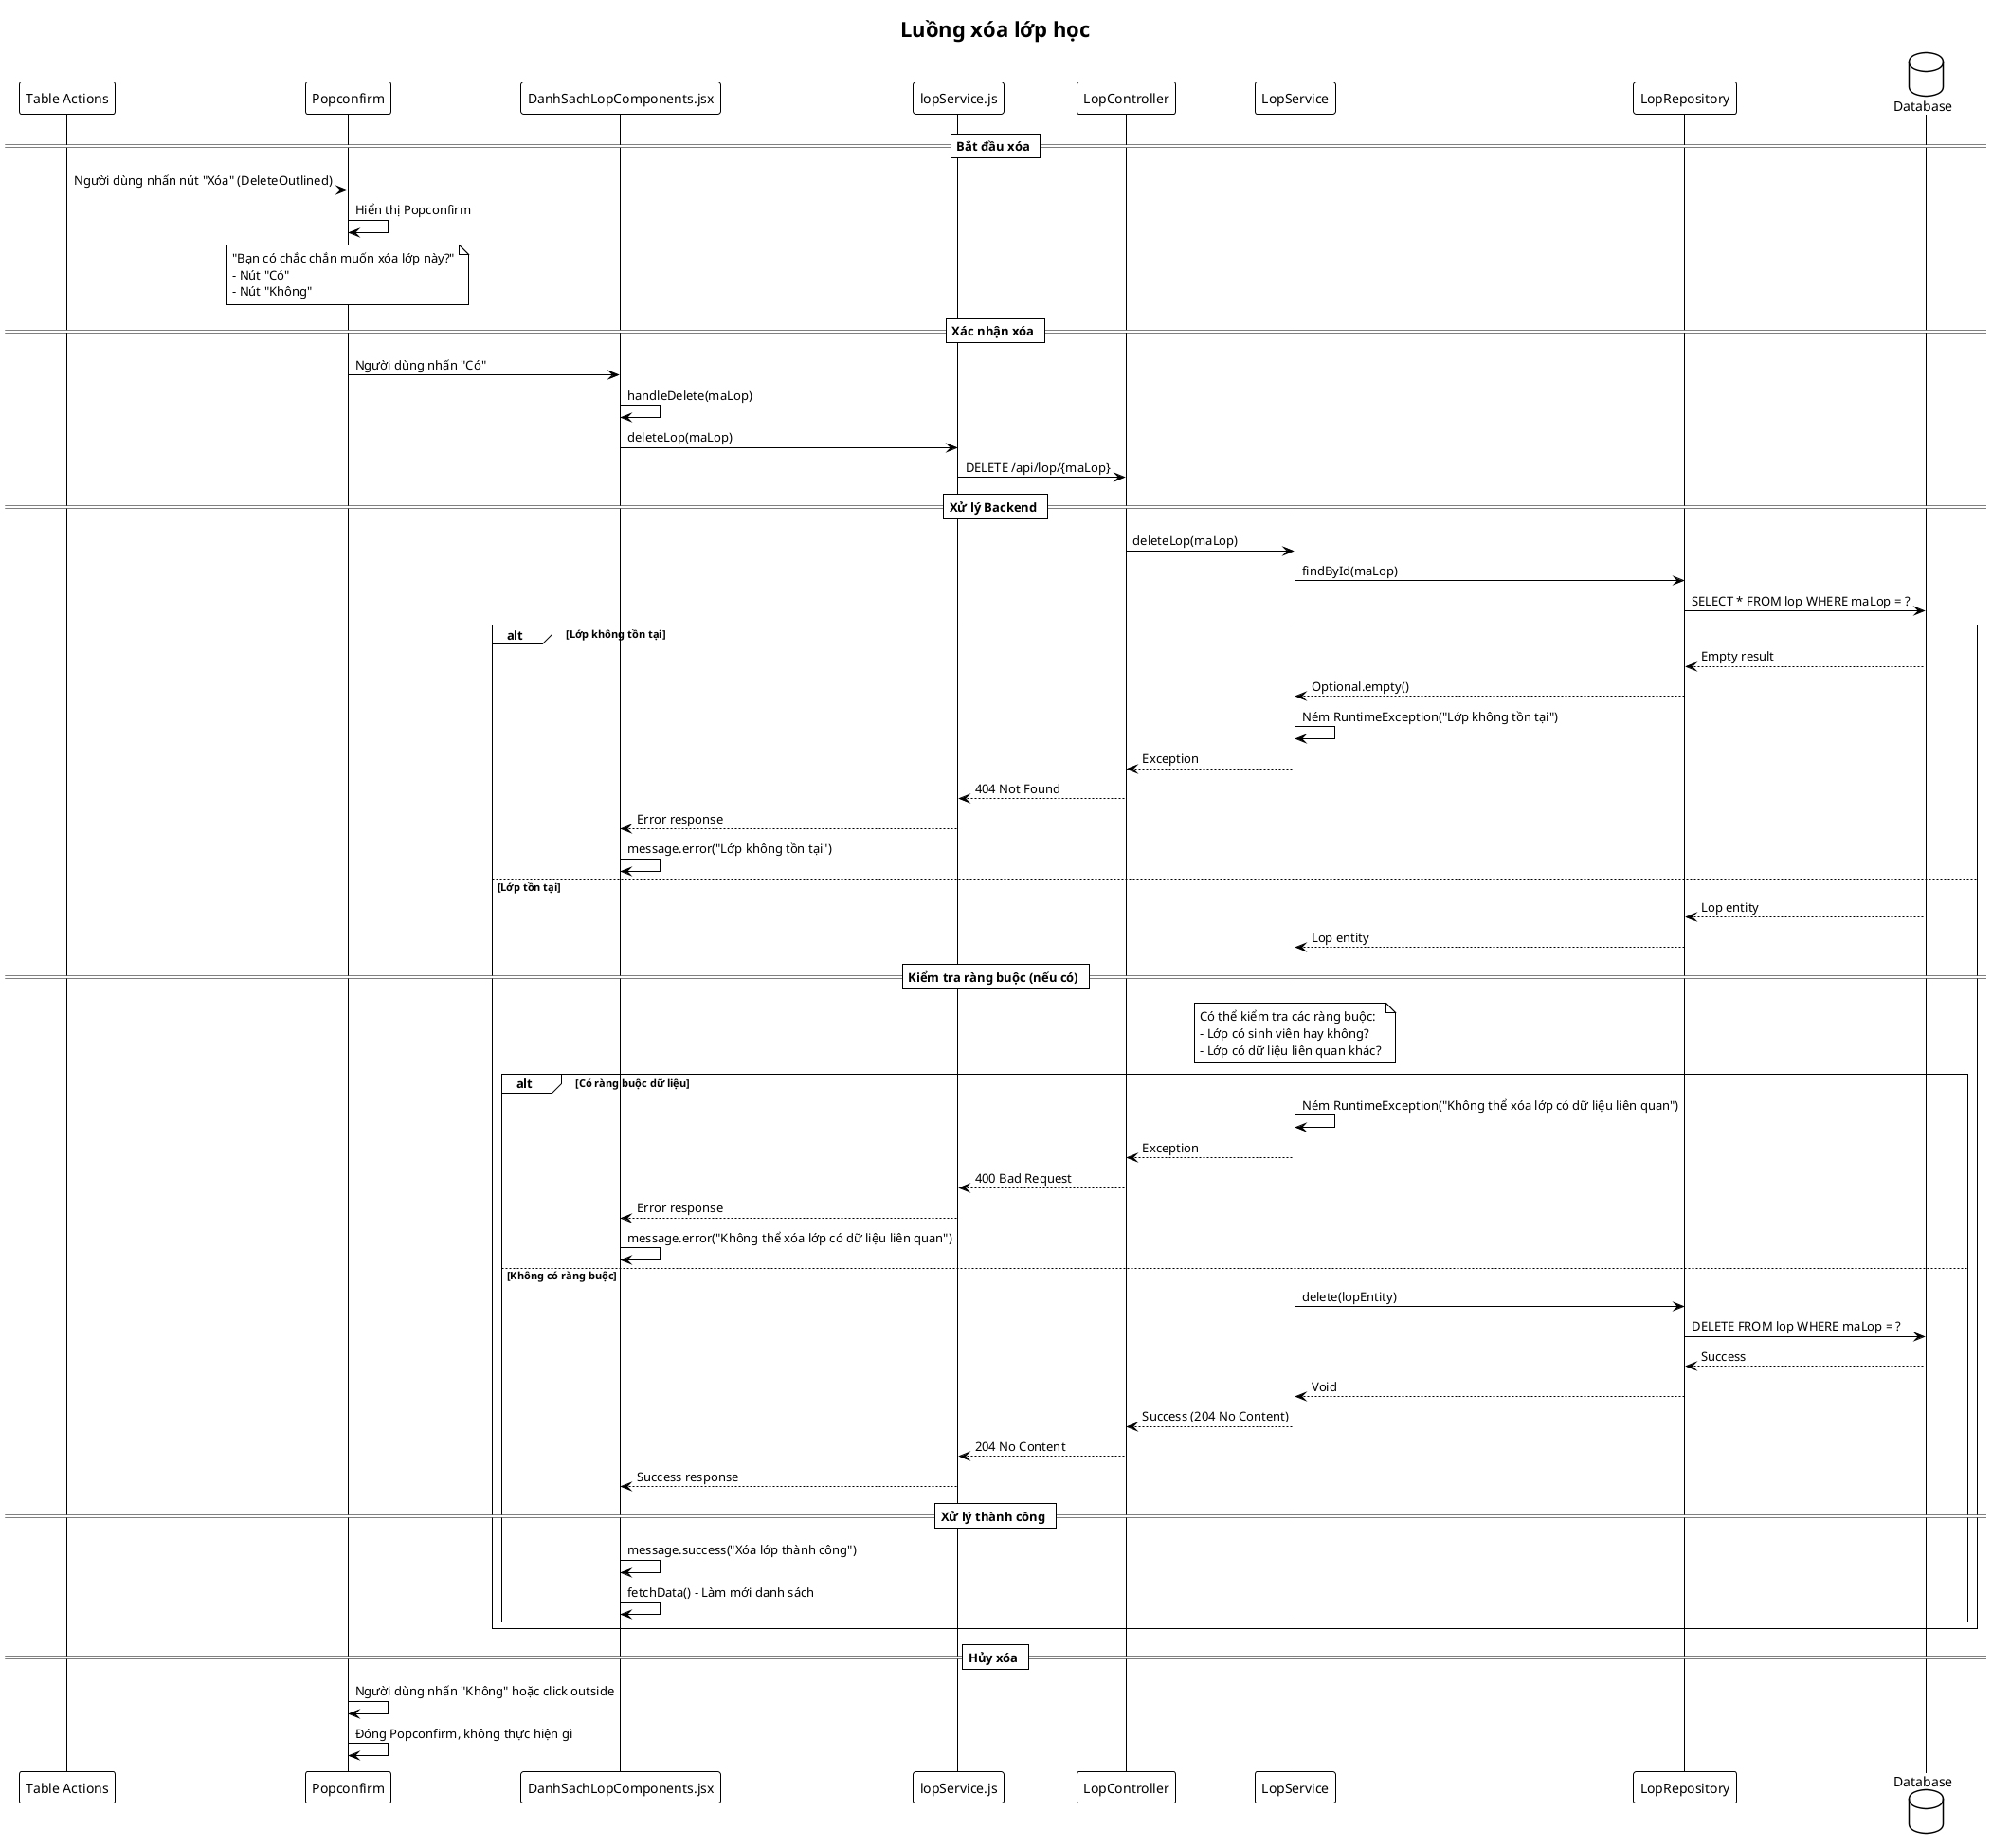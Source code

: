 @startuml
!theme plain
title Luồng xóa lớp học

participant "Table Actions" as table
participant "Popconfirm" as popup
participant "DanhSachLopComponents.jsx" as component
participant "lopService.js" as lopService
participant "LopController" as controller
participant "LopService" as service
participant "LopRepository" as repository
database "Database" as db

== Bắt đầu xóa ==
table -> popup: Người dùng nhấn nút "Xóa" (DeleteOutlined)
popup -> popup: Hiển thị Popconfirm
note over popup
"Bạn có chắc chắn muốn xóa lớp này?"
- Nút "Có"
- Nút "Không"
end note

== Xác nhận xóa ==
popup -> component: Người dùng nhấn "Có"
component -> component: handleDelete(maLop)
component -> lopService: deleteLop(maLop)
lopService -> controller: DELETE /api/lop/{maLop}

== Xử lý Backend ==
controller -> service: deleteLop(maLop)
service -> repository: findById(maLop)
repository -> db: SELECT * FROM lop WHERE maLop = ?

alt Lớp không tồn tại
    db --> repository: Empty result
    repository --> service: Optional.empty()
    service -> service: Ném RuntimeException("Lớp không tồn tại")
    service --> controller: Exception
    controller --> lopService: 404 Not Found
    lopService --> component: Error response
    component -> component: message.error("Lớp không tồn tại")

else Lớp tồn tại
    db --> repository: Lop entity
    repository --> service: Lop entity

    == Kiểm tra ràng buộc (nếu có) ==
    note over service
    Có thể kiểm tra các ràng buộc:
    - Lớp có sinh viên hay không?
    - Lớp có dữ liệu liên quan khác?
    end note

    alt Có ràng buộc dữ liệu
        service -> service: Ném RuntimeException("Không thể xóa lớp có dữ liệu liên quan")
        service --> controller: Exception
        controller --> lopService: 400 Bad Request
        lopService --> component: Error response
        component -> component: message.error("Không thể xóa lớp có dữ liệu liên quan")

    else Không có ràng buộc
        service -> repository: delete(lopEntity)
        repository -> db: DELETE FROM lop WHERE maLop = ?
        db --> repository: Success
        repository --> service: Void
        service --> controller: Success (204 No Content)
        controller --> lopService: 204 No Content
        lopService --> component: Success response

        == Xử lý thành công ==
        component -> component: message.success("Xóa lớp thành công")
        component -> component: fetchData() - Làm mới danh sách
    end
end

== Hủy xóa ==
popup -> popup: Người dùng nhấn "Không" hoặc click outside
popup -> popup: Đóng Popconfirm, không thực hiện gì

@enduml